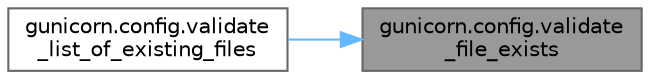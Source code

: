 digraph "gunicorn.config.validate_file_exists"
{
 // LATEX_PDF_SIZE
  bgcolor="transparent";
  edge [fontname=Helvetica,fontsize=10,labelfontname=Helvetica,labelfontsize=10];
  node [fontname=Helvetica,fontsize=10,shape=box,height=0.2,width=0.4];
  rankdir="RL";
  Node1 [id="Node000001",label="gunicorn.config.validate\l_file_exists",height=0.2,width=0.4,color="gray40", fillcolor="grey60", style="filled", fontcolor="black",tooltip=" "];
  Node1 -> Node2 [id="edge1_Node000001_Node000002",dir="back",color="steelblue1",style="solid",tooltip=" "];
  Node2 [id="Node000002",label="gunicorn.config.validate\l_list_of_existing_files",height=0.2,width=0.4,color="grey40", fillcolor="white", style="filled",URL="$namespacegunicorn_1_1config.html#ad53cc40f1a92548b6754899b685ebaf8",tooltip=" "];
}
